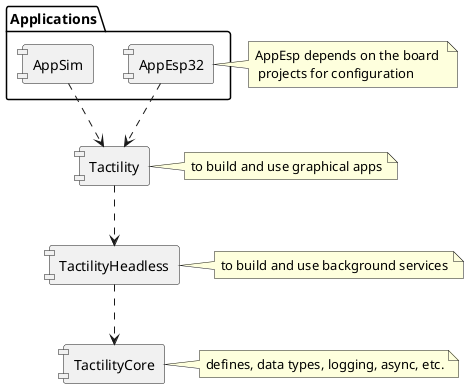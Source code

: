 @startuml
skinparam componentStyle uml1

[Tactility] as t
note right of t : to build and use graphical apps
[TactilityHeadless] as theadless
note right of theadless : to build and use background services
[TactilityCore] as tcore
note right of tcore : defines, data types, logging, async, etc.

package "Applications" {
  [AppSim] as appsim
  [AppEsp32] as appesp
}

note right of appesp : AppEsp depends on the board \n projects for configuration

[t] ..> [theadless]
[theadless] ..> [tcore]
[appsim] ..> [t]
[appesp] ..> [t]

@enduml